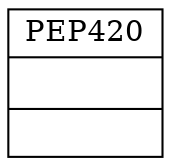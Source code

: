 digraph "classes" {
rankdir=BT
charset="utf-8"
"namespaces.pep420.pep420.PEP420" [color="black", fontcolor="black", label=<{PEP420|<br ALIGN="LEFT"/>|}>, shape="record", style="solid"];
}

